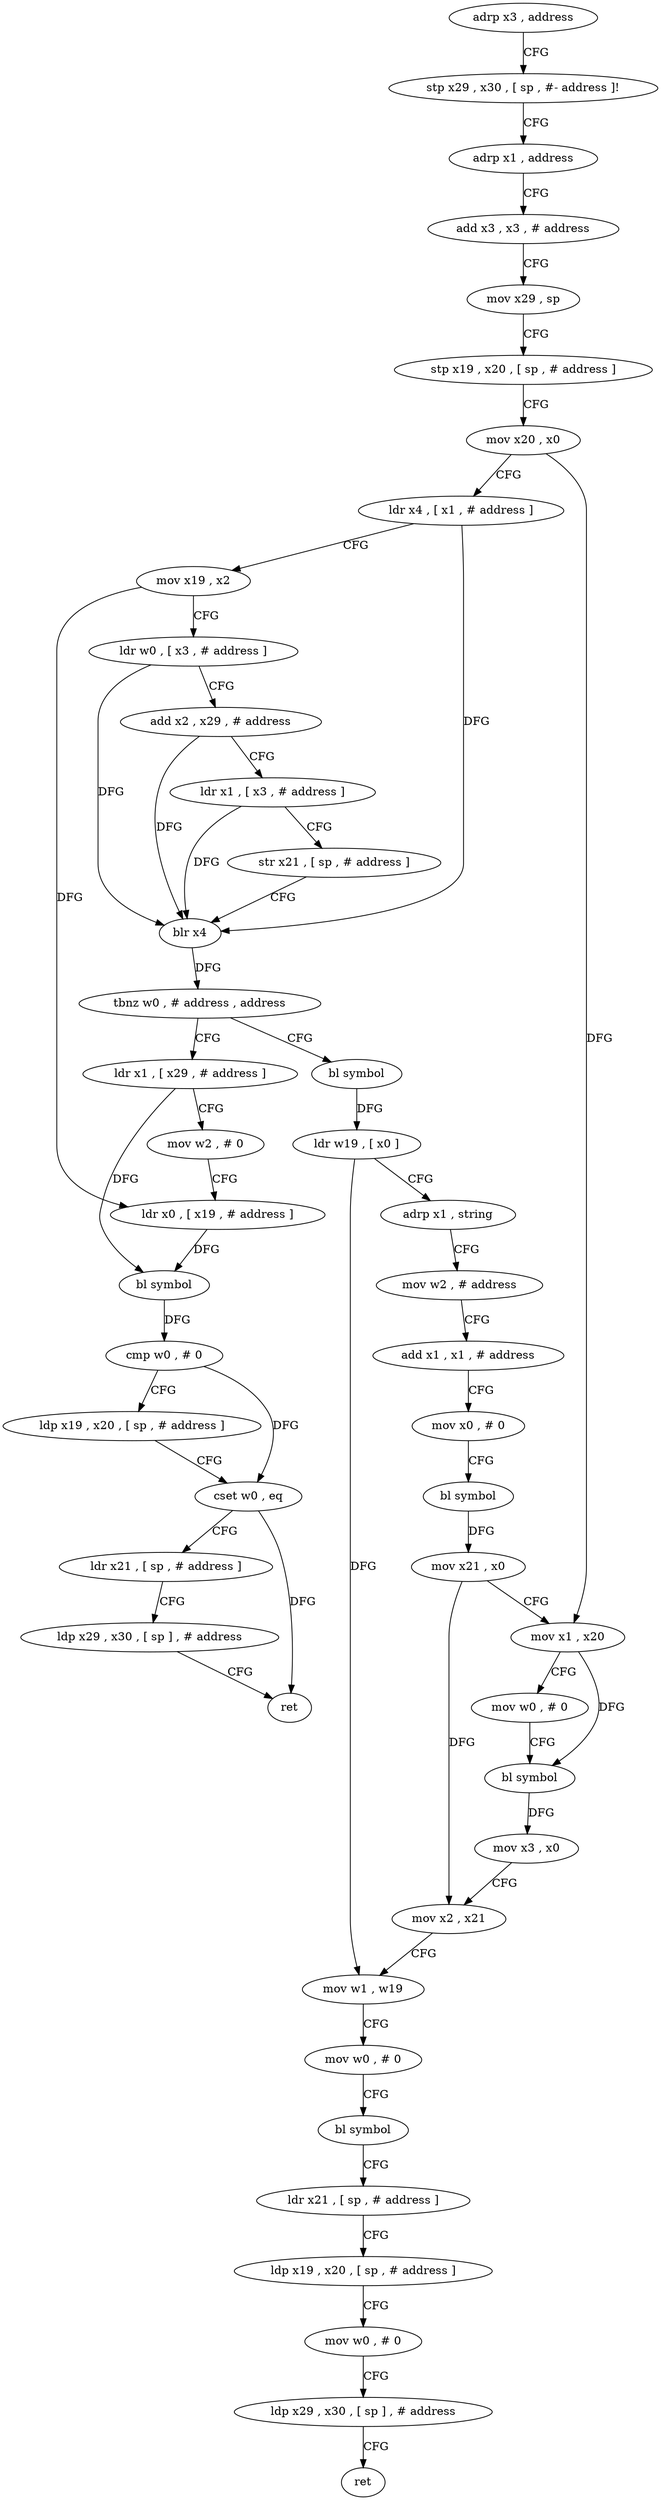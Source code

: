 digraph "func" {
"4218152" [label = "adrp x3 , address" ]
"4218156" [label = "stp x29 , x30 , [ sp , #- address ]!" ]
"4218160" [label = "adrp x1 , address" ]
"4218164" [label = "add x3 , x3 , # address" ]
"4218168" [label = "mov x29 , sp" ]
"4218172" [label = "stp x19 , x20 , [ sp , # address ]" ]
"4218176" [label = "mov x20 , x0" ]
"4218180" [label = "ldr x4 , [ x1 , # address ]" ]
"4218184" [label = "mov x19 , x2" ]
"4218188" [label = "ldr w0 , [ x3 , # address ]" ]
"4218192" [label = "add x2 , x29 , # address" ]
"4218196" [label = "ldr x1 , [ x3 , # address ]" ]
"4218200" [label = "str x21 , [ sp , # address ]" ]
"4218204" [label = "blr x4" ]
"4218208" [label = "tbnz w0 , # address , address" ]
"4218256" [label = "bl symbol" ]
"4218212" [label = "ldr x1 , [ x29 , # address ]" ]
"4218260" [label = "ldr w19 , [ x0 ]" ]
"4218264" [label = "adrp x1 , string" ]
"4218268" [label = "mov w2 , # address" ]
"4218272" [label = "add x1 , x1 , # address" ]
"4218276" [label = "mov x0 , # 0" ]
"4218280" [label = "bl symbol" ]
"4218284" [label = "mov x21 , x0" ]
"4218288" [label = "mov x1 , x20" ]
"4218292" [label = "mov w0 , # 0" ]
"4218296" [label = "bl symbol" ]
"4218300" [label = "mov x3 , x0" ]
"4218304" [label = "mov x2 , x21" ]
"4218308" [label = "mov w1 , w19" ]
"4218312" [label = "mov w0 , # 0" ]
"4218316" [label = "bl symbol" ]
"4218320" [label = "ldr x21 , [ sp , # address ]" ]
"4218324" [label = "ldp x19 , x20 , [ sp , # address ]" ]
"4218328" [label = "mov w0 , # 0" ]
"4218332" [label = "ldp x29 , x30 , [ sp ] , # address" ]
"4218336" [label = "ret" ]
"4218216" [label = "mov w2 , # 0" ]
"4218220" [label = "ldr x0 , [ x19 , # address ]" ]
"4218224" [label = "bl symbol" ]
"4218228" [label = "cmp w0 , # 0" ]
"4218232" [label = "ldp x19 , x20 , [ sp , # address ]" ]
"4218236" [label = "cset w0 , eq" ]
"4218240" [label = "ldr x21 , [ sp , # address ]" ]
"4218244" [label = "ldp x29 , x30 , [ sp ] , # address" ]
"4218248" [label = "ret" ]
"4218152" -> "4218156" [ label = "CFG" ]
"4218156" -> "4218160" [ label = "CFG" ]
"4218160" -> "4218164" [ label = "CFG" ]
"4218164" -> "4218168" [ label = "CFG" ]
"4218168" -> "4218172" [ label = "CFG" ]
"4218172" -> "4218176" [ label = "CFG" ]
"4218176" -> "4218180" [ label = "CFG" ]
"4218176" -> "4218288" [ label = "DFG" ]
"4218180" -> "4218184" [ label = "CFG" ]
"4218180" -> "4218204" [ label = "DFG" ]
"4218184" -> "4218188" [ label = "CFG" ]
"4218184" -> "4218220" [ label = "DFG" ]
"4218188" -> "4218192" [ label = "CFG" ]
"4218188" -> "4218204" [ label = "DFG" ]
"4218192" -> "4218196" [ label = "CFG" ]
"4218192" -> "4218204" [ label = "DFG" ]
"4218196" -> "4218200" [ label = "CFG" ]
"4218196" -> "4218204" [ label = "DFG" ]
"4218200" -> "4218204" [ label = "CFG" ]
"4218204" -> "4218208" [ label = "DFG" ]
"4218208" -> "4218256" [ label = "CFG" ]
"4218208" -> "4218212" [ label = "CFG" ]
"4218256" -> "4218260" [ label = "DFG" ]
"4218212" -> "4218216" [ label = "CFG" ]
"4218212" -> "4218224" [ label = "DFG" ]
"4218260" -> "4218264" [ label = "CFG" ]
"4218260" -> "4218308" [ label = "DFG" ]
"4218264" -> "4218268" [ label = "CFG" ]
"4218268" -> "4218272" [ label = "CFG" ]
"4218272" -> "4218276" [ label = "CFG" ]
"4218276" -> "4218280" [ label = "CFG" ]
"4218280" -> "4218284" [ label = "DFG" ]
"4218284" -> "4218288" [ label = "CFG" ]
"4218284" -> "4218304" [ label = "DFG" ]
"4218288" -> "4218292" [ label = "CFG" ]
"4218288" -> "4218296" [ label = "DFG" ]
"4218292" -> "4218296" [ label = "CFG" ]
"4218296" -> "4218300" [ label = "DFG" ]
"4218300" -> "4218304" [ label = "CFG" ]
"4218304" -> "4218308" [ label = "CFG" ]
"4218308" -> "4218312" [ label = "CFG" ]
"4218312" -> "4218316" [ label = "CFG" ]
"4218316" -> "4218320" [ label = "CFG" ]
"4218320" -> "4218324" [ label = "CFG" ]
"4218324" -> "4218328" [ label = "CFG" ]
"4218328" -> "4218332" [ label = "CFG" ]
"4218332" -> "4218336" [ label = "CFG" ]
"4218216" -> "4218220" [ label = "CFG" ]
"4218220" -> "4218224" [ label = "DFG" ]
"4218224" -> "4218228" [ label = "DFG" ]
"4218228" -> "4218232" [ label = "CFG" ]
"4218228" -> "4218236" [ label = "DFG" ]
"4218232" -> "4218236" [ label = "CFG" ]
"4218236" -> "4218240" [ label = "CFG" ]
"4218236" -> "4218248" [ label = "DFG" ]
"4218240" -> "4218244" [ label = "CFG" ]
"4218244" -> "4218248" [ label = "CFG" ]
}
